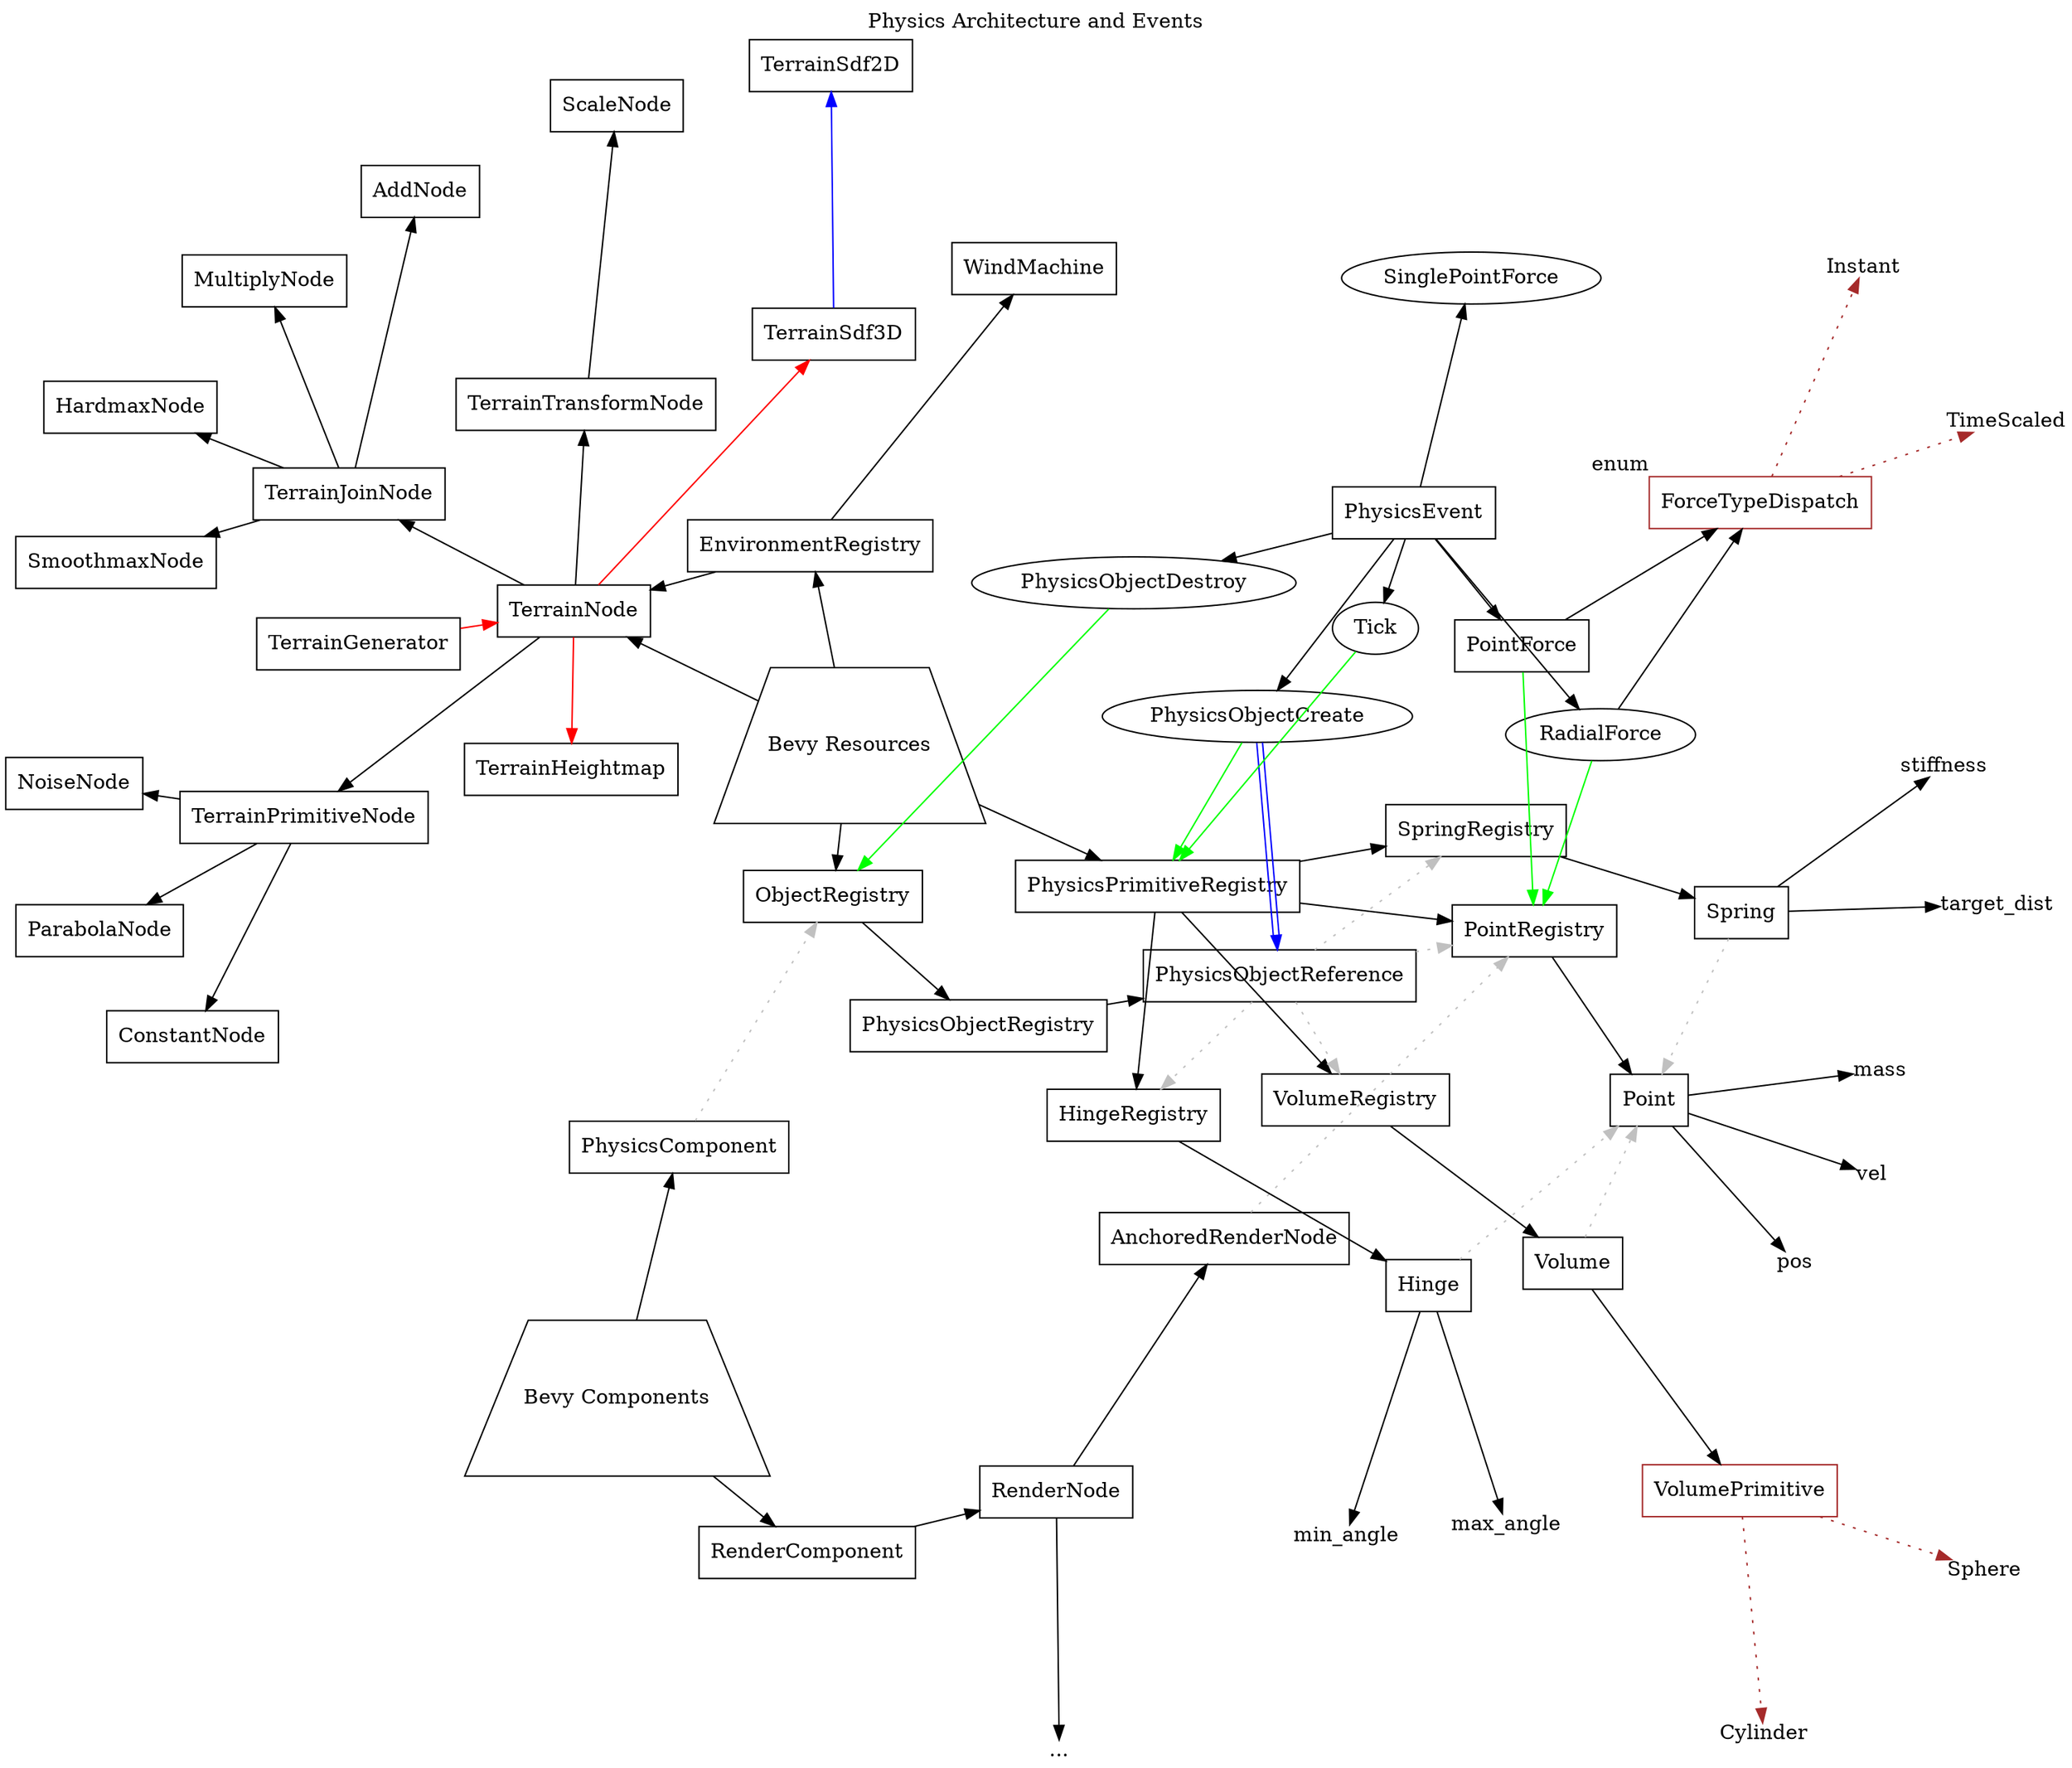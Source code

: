 // ------------------------------------------------------------------------------------------
// This graph demonstrates the structure of the physics simulation and events in Loot & Roam.
// ------------------------------------------------------------------------------------------
//
// (c) 2025 GameCircular.
// Written by:
// * Gustavo Ramos Rehermann (rehermann6046@gmail.com)
//
// For license details, please see the bottom of the file.

digraph Physics {
    label="Physics Architecture and Events"
    labelloc = "t"
    layout=neato
    overlap=prism
    esep="+10"
    node [shape=record]

    // "Registries" are Bevy resources which keep track of data that's used by other objects.
    //
    // When an object is removed, its associated registry elements have to all be deleted too.
    // (This is faciliated by the ObjectRegistry.)

    subgraph Outer {
        BevyResources [label="Bevy Resources" shape=trapezium height=1.5 width=2]
        BevyResources -> { PhysicsPrimitiveRegistry, ObjectRegistry, EnvironmentRegistry, TerrainNode }

        BevyComponents [label="Bevy Components" shape=trapezium height=1.5 width=2]
        BevyComponents -> {
            PhysicsComponent,
            RenderComponent
        }
        RenderComponent -> RenderNode -> { OtherRenderNodes, AnchoredRenderNode }
        OtherRenderNodes [label="..." shape=plain]
        PhysicsComponent -> ObjectRegistry [style=dotted, color=gray]
        AnchoredRenderNode -> PointRegistry [style=dotted, color=gray]
    }

    subgraph PhysicsArchitecture {
        //----
        // PRIMITIVES.
        
        // PhysicsRegistry is composed of multiple sub-registries.
        PhysicsPrimitiveRegistry -> {
            PointRegistry,  # points with mass and inertia
            SpringRegistry, # springs between points (radial constraints)
            HingeRegistry,  # hinges between points (angular constraints)
            VolumeRegistry  # volumes anchored on points
        }
        
        PointRegistry
        SpringRegistry

        pos [shape=plain]
        vel [shape=plain]
        mass [shape=plain]
        stiffness [shape=plain]
        target_dist [shape=plain]
        min_angle [shape=plain]
        max_angle [shape=plain]

        PointRegistry -> Point -> { pos, vel, mass }
        SpringRegistry -> Spring -> { stiffness, target_dist }
        HingeRegistry -> Hinge -> { min_angle, max_angle }
        VolumeRegistry -> Volume

        { Spring, Hinge, Volume } -> Point [style=dotted, color=gray]
        Volume -> VolumePrimitive

        VolumePrimitive [color=brown]
        {
            node[shape=plain];
            Cylinder
            Sphere
        }
        VolumePrimitive -> {
            Cylinder,
            Sphere
        } [color="brown" style=dotted] // enum

        // The object registry tracks grouped allocations of primitives in the other registries.
        ObjectRegistry -> PhysicsObjectRegistry -> PhysicsObjectReference
        PhysicsObjectReference -> {
            PointRegistry,
            SpringRegistry,
            HingeRegistry,
            VolumeRegistry
        } [style=dotted, color=gray]

        //----
        // ENVIRONMENT.

        // The environment is similarly broken down into generally self-contained components.
        EnvironmentRegistry -> {TerrainNode, WindMachine}

        WindMachine // To be implemented: anything that can update its own wind direction semi-regularly.

        // The terrain is not only generated procedurally, but also evaluated dynamically
        // as a tree of nodes, and cached on a per-chunk basis.
        TerrainNode -> {
            TerrainPrimitiveNode,
            TerrainJoinNode,
            TerrainTransformNode
        }
        TerrainPrimitiveNode -> {
            ConstantNode,
            ParabolaNode,
            NoiseNode
        }
        TerrainJoinNode -> {
            HardmaxNode,
            SmoothmaxNode,
            AddNode,
            MultiplyNode
        }
        TerrainTransformNode -> {
            ScaleNode
        }

        TerrainGenerator -> TerrainNode [color=red]

        TerrainNode -> {      // (note that the below fields operate on different dimensions!)
            TerrainSdf3D,     // Vec3 -> f64
            TerrainHeightmap  // Vec2 -> u16
        } [color=red]

        TerrainSdf3D -> TerrainSdf2D [color=blue] // can convert to
    }

    // Bevy entity systems cannot affect the physics system directly.
    // 
    // Instead, it must produce PhysicsEvents which are passed to the system, and
   // consumed accordingly.
    subgraph PhysicsEvents {
        SinglePointForce [shape=ellipse]
        RadialForce [shape=ellipse]
        PhysicsObjectDestroy [shape=ellipse]
        PhysicsObjectCreate [shape=ellipse]
        Tick [shape=ellipse]
        
        PointForce -> PointRegistry [color=green]
        RadialForce -> PointRegistry [color=green]

        { PointForce, RadialForce } -> ForceTypeDispatch
        ForceTypeDispatch [xlabel=enum color=brown]
        Instant [shape=plain]
        TimeScaled [shape=plain]
        ForceTypeDispatch -> { Instant, TimeScaled } [color=brown, style=dotted]
        
        PhysicsObjectDestroy -> ObjectRegistry [color=green]
        PhysicsObjectCreate -> PhysicsPrimitiveRegistry [color=green]
        Tick -> PhysicsPrimitiveRegistry [color=green]
        PhysicsObjectCreate -> PhysicsObjectReference [color="blue:invis:blue"]

        PhysicsEvent -> {
            SinglePointForce,
            RadialForce,
            PhysicsObjectDestroy,
            PhysicsObjectCreate,
            PointForce,
            Tick
        }
    }

}


// (c)2025 GameCircular.
// All Loot & Roam documentation and support material is marked with CC0 1.0 Universal: https://creativecommons.org/publicdomain/zero/1.0/
